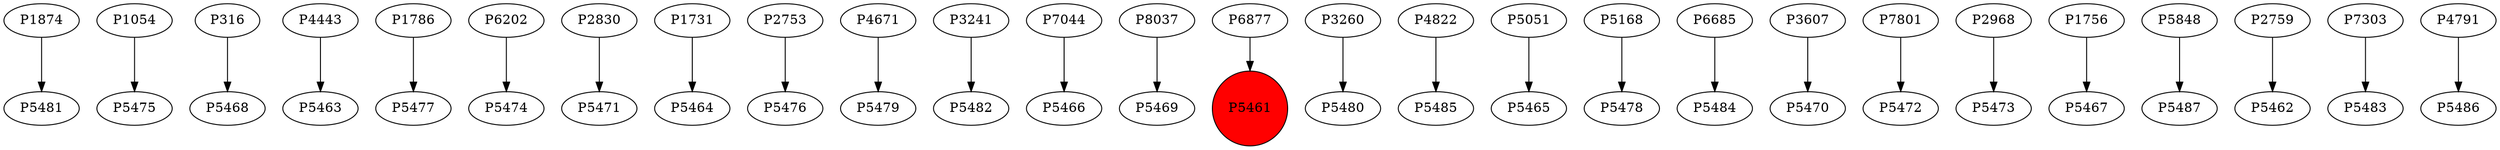 digraph {
	P1874 -> P5481
	P1054 -> P5475
	P316 -> P5468
	P4443 -> P5463
	P1786 -> P5477
	P6202 -> P5474
	P2830 -> P5471
	P1731 -> P5464
	P2753 -> P5476
	P4671 -> P5479
	P3241 -> P5482
	P7044 -> P5466
	P8037 -> P5469
	P6877 -> P5461
	P3260 -> P5480
	P4822 -> P5485
	P5051 -> P5465
	P5168 -> P5478
	P6685 -> P5484
	P3607 -> P5470
	P7801 -> P5472
	P2968 -> P5473
	P1756 -> P5467
	P5848 -> P5487
	P2759 -> P5462
	P7303 -> P5483
	P4791 -> P5486
	P5461 [shape=circle]
	P5461 [style=filled]
	P5461 [fillcolor=red]
}